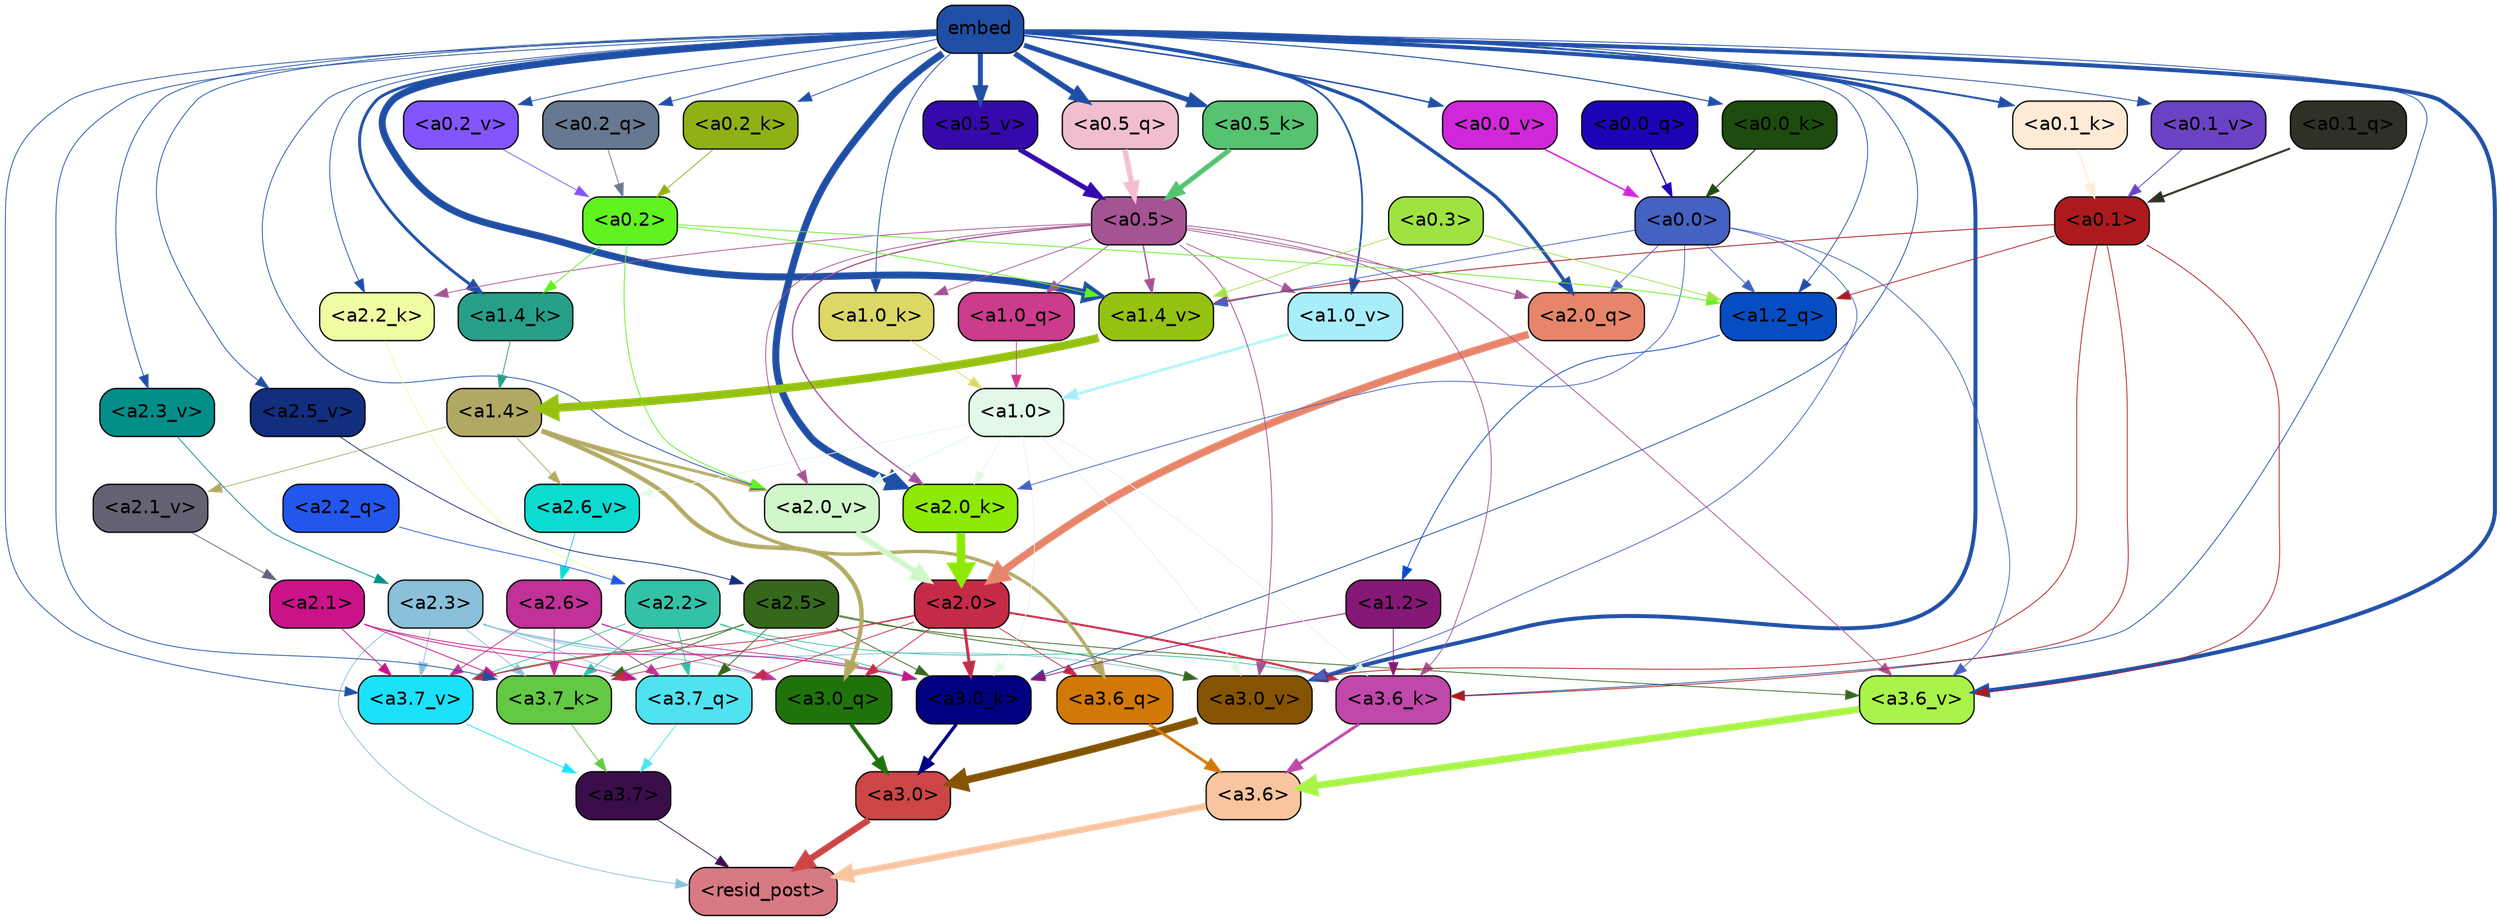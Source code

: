 strict digraph "" {
	graph [bgcolor=transparent,
		layout=dot,
		overlap=false,
		splines=true
	];
	"<a3.7>"	[color=black,
		fillcolor="#3a0e4b",
		fontname=Helvetica,
		shape=box,
		style="filled, rounded"];
	"<resid_post>"	[color=black,
		fillcolor="#d77a83",
		fontname=Helvetica,
		shape=box,
		style="filled, rounded"];
	"<a3.7>" -> "<resid_post>"	[color="#3a0e4b",
		penwidth=0.6];
	"<a3.6>"	[color=black,
		fillcolor="#f9c5a1",
		fontname=Helvetica,
		shape=box,
		style="filled, rounded"];
	"<a3.6>" -> "<resid_post>"	[color="#f9c5a1",
		penwidth=4.753257989883423];
	"<a3.0>"	[color=black,
		fillcolor="#cc4647",
		fontname=Helvetica,
		shape=box,
		style="filled, rounded"];
	"<a3.0>" -> "<resid_post>"	[color="#cc4647",
		penwidth=4.90053927898407];
	"<a2.3>"	[color=black,
		fillcolor="#8ac0d9",
		fontname=Helvetica,
		shape=box,
		style="filled, rounded"];
	"<a2.3>" -> "<resid_post>"	[color="#8ac0d9",
		penwidth=0.6];
	"<a3.7_q>"	[color=black,
		fillcolor="#4fe2ef",
		fontname=Helvetica,
		shape=box,
		style="filled, rounded"];
	"<a2.3>" -> "<a3.7_q>"	[color="#8ac0d9",
		penwidth=0.6];
	"<a3.0_q>"	[color=black,
		fillcolor="#20730b",
		fontname=Helvetica,
		shape=box,
		style="filled, rounded"];
	"<a2.3>" -> "<a3.0_q>"	[color="#8ac0d9",
		penwidth=0.6];
	"<a3.7_k>"	[color=black,
		fillcolor="#63c844",
		fontname=Helvetica,
		shape=box,
		style="filled, rounded"];
	"<a2.3>" -> "<a3.7_k>"	[color="#8ac0d9",
		penwidth=0.6];
	"<a3.0_k>"	[color=black,
		fillcolor="#010081",
		fontname=Helvetica,
		shape=box,
		style="filled, rounded"];
	"<a2.3>" -> "<a3.0_k>"	[color="#8ac0d9",
		penwidth=0.6];
	"<a3.7_v>"	[color=black,
		fillcolor="#1ae2fa",
		fontname=Helvetica,
		shape=box,
		style="filled, rounded"];
	"<a2.3>" -> "<a3.7_v>"	[color="#8ac0d9",
		penwidth=0.6];
	"<a3.0_v>"	[color=black,
		fillcolor="#855402",
		fontname=Helvetica,
		shape=box,
		style="filled, rounded"];
	"<a2.3>" -> "<a3.0_v>"	[color="#8ac0d9",
		penwidth=0.6];
	"<a3.7_q>" -> "<a3.7>"	[color="#4fe2ef",
		penwidth=0.6];
	"<a3.6_q>"	[color=black,
		fillcolor="#d17807",
		fontname=Helvetica,
		shape=box,
		style="filled, rounded"];
	"<a3.6_q>" -> "<a3.6>"	[color="#d17807",
		penwidth=2.160832464694977];
	"<a3.0_q>" -> "<a3.0>"	[color="#20730b",
		penwidth=2.870753765106201];
	"<a3.7_k>" -> "<a3.7>"	[color="#63c844",
		penwidth=0.6];
	"<a3.6_k>"	[color=black,
		fillcolor="#c048aa",
		fontname=Helvetica,
		shape=box,
		style="filled, rounded"];
	"<a3.6_k>" -> "<a3.6>"	[color="#c048aa",
		penwidth=2.13908451795578];
	"<a3.0_k>" -> "<a3.0>"	[color="#010081",
		penwidth=2.520303964614868];
	"<a3.7_v>" -> "<a3.7>"	[color="#1ae2fa",
		penwidth=0.6];
	"<a3.6_v>"	[color=black,
		fillcolor="#a9f34a",
		fontname=Helvetica,
		shape=box,
		style="filled, rounded"];
	"<a3.6_v>" -> "<a3.6>"	[color="#a9f34a",
		penwidth=5.297133803367615];
	"<a3.0_v>" -> "<a3.0>"	[color="#855402",
		penwidth=5.680712580680847];
	"<a2.6>"	[color=black,
		fillcolor="#c13197",
		fontname=Helvetica,
		shape=box,
		style="filled, rounded"];
	"<a2.6>" -> "<a3.7_q>"	[color="#c13197",
		penwidth=0.6];
	"<a2.6>" -> "<a3.0_q>"	[color="#c13197",
		penwidth=0.6];
	"<a2.6>" -> "<a3.7_k>"	[color="#c13197",
		penwidth=0.6];
	"<a2.6>" -> "<a3.0_k>"	[color="#c13197",
		penwidth=0.6];
	"<a2.6>" -> "<a3.7_v>"	[color="#c13197",
		penwidth=0.6];
	"<a2.5>"	[color=black,
		fillcolor="#36681c",
		fontname=Helvetica,
		shape=box,
		style="filled, rounded"];
	"<a2.5>" -> "<a3.7_q>"	[color="#36681c",
		penwidth=0.6];
	"<a2.5>" -> "<a3.7_k>"	[color="#36681c",
		penwidth=0.6];
	"<a2.5>" -> "<a3.0_k>"	[color="#36681c",
		penwidth=0.6];
	"<a2.5>" -> "<a3.7_v>"	[color="#36681c",
		penwidth=0.6];
	"<a2.5>" -> "<a3.6_v>"	[color="#36681c",
		penwidth=0.6];
	"<a2.5>" -> "<a3.0_v>"	[color="#36681c",
		penwidth=0.6];
	"<a2.2>"	[color=black,
		fillcolor="#33c2a7",
		fontname=Helvetica,
		shape=box,
		style="filled, rounded"];
	"<a2.2>" -> "<a3.7_q>"	[color="#33c2a7",
		penwidth=0.6];
	"<a2.2>" -> "<a3.7_k>"	[color="#33c2a7",
		penwidth=0.6];
	"<a2.2>" -> "<a3.6_k>"	[color="#33c2a7",
		penwidth=0.6];
	"<a2.2>" -> "<a3.0_k>"	[color="#33c2a7",
		penwidth=0.6];
	"<a2.2>" -> "<a3.7_v>"	[color="#33c2a7",
		penwidth=0.6];
	"<a2.1>"	[color=black,
		fillcolor="#ca1289",
		fontname=Helvetica,
		shape=box,
		style="filled, rounded"];
	"<a2.1>" -> "<a3.7_q>"	[color="#ca1289",
		penwidth=0.6];
	"<a2.1>" -> "<a3.7_k>"	[color="#ca1289",
		penwidth=0.6];
	"<a2.1>" -> "<a3.0_k>"	[color="#ca1289",
		penwidth=0.6];
	"<a2.1>" -> "<a3.7_v>"	[color="#ca1289",
		penwidth=0.6];
	"<a2.0>"	[color=black,
		fillcolor="#c52b47",
		fontname=Helvetica,
		shape=box,
		style="filled, rounded"];
	"<a2.0>" -> "<a3.7_q>"	[color="#c52b47",
		penwidth=0.6];
	"<a2.0>" -> "<a3.6_q>"	[color="#c52b47",
		penwidth=0.6];
	"<a2.0>" -> "<a3.0_q>"	[color="#c52b47",
		penwidth=0.6];
	"<a2.0>" -> "<a3.7_k>"	[color="#c52b47",
		penwidth=0.6];
	"<a2.0>" -> "<a3.6_k>"	[color="#c52b47",
		penwidth=1.5348684191703796];
	"<a2.0>" -> "<a3.0_k>"	[color="#c52b47",
		penwidth=2.172017753124237];
	"<a2.0>" -> "<a3.7_v>"	[color="#c52b47",
		penwidth=0.6];
	"<a1.4>"	[color=black,
		fillcolor="#b1a963",
		fontname=Helvetica,
		shape=box,
		style="filled, rounded"];
	"<a1.4>" -> "<a3.6_q>"	[color="#b1a963",
		penwidth=2.532623291015625];
	"<a1.4>" -> "<a3.0_q>"	[color="#b1a963",
		penwidth=3.2595192790031433];
	"<a2.6_v>"	[color=black,
		fillcolor="#0bdbd0",
		fontname=Helvetica,
		shape=box,
		style="filled, rounded"];
	"<a1.4>" -> "<a2.6_v>"	[color="#b1a963",
		penwidth=0.6];
	"<a2.1_v>"	[color=black,
		fillcolor="#666273",
		fontname=Helvetica,
		shape=box,
		style="filled, rounded"];
	"<a1.4>" -> "<a2.1_v>"	[color="#b1a963",
		penwidth=0.6];
	"<a2.0_v>"	[color=black,
		fillcolor="#d0f6ca",
		fontname=Helvetica,
		shape=box,
		style="filled, rounded"];
	"<a1.4>" -> "<a2.0_v>"	[color="#b1a963",
		penwidth=2.1199009865522385];
	embed	[color=black,
		fillcolor="#1f4fa5",
		fontname=Helvetica,
		shape=box,
		style="filled, rounded"];
	embed -> "<a3.7_k>"	[color="#1f4fa5",
		penwidth=0.6];
	embed -> "<a3.6_k>"	[color="#1f4fa5",
		penwidth=0.6];
	embed -> "<a3.0_k>"	[color="#1f4fa5",
		penwidth=0.6117386221885681];
	embed -> "<a3.7_v>"	[color="#1f4fa5",
		penwidth=0.6];
	embed -> "<a3.6_v>"	[color="#1f4fa5",
		penwidth=3.0186105966567993];
	embed -> "<a3.0_v>"	[color="#1f4fa5",
		penwidth=2.969020187854767];
	"<a2.0_q>"	[color=black,
		fillcolor="#e7856a",
		fontname=Helvetica,
		shape=box,
		style="filled, rounded"];
	embed -> "<a2.0_q>"	[color="#1f4fa5",
		penwidth=2.5791755318641663];
	"<a2.2_k>"	[color=black,
		fillcolor="#effca2",
		fontname=Helvetica,
		shape=box,
		style="filled, rounded"];
	embed -> "<a2.2_k>"	[color="#1f4fa5",
		penwidth=0.6];
	"<a2.0_k>"	[color=black,
		fillcolor="#8cea06",
		fontname=Helvetica,
		shape=box,
		style="filled, rounded"];
	embed -> "<a2.0_k>"	[color="#1f4fa5",
		penwidth=5.307481050491333];
	"<a2.5_v>"	[color=black,
		fillcolor="#112e7f",
		fontname=Helvetica,
		shape=box,
		style="filled, rounded"];
	embed -> "<a2.5_v>"	[color="#1f4fa5",
		penwidth=0.6];
	"<a2.3_v>"	[color=black,
		fillcolor="#048e8a",
		fontname=Helvetica,
		shape=box,
		style="filled, rounded"];
	embed -> "<a2.3_v>"	[color="#1f4fa5",
		penwidth=0.6];
	embed -> "<a2.0_v>"	[color="#1f4fa5",
		penwidth=0.6];
	"<a1.2_q>"	[color=black,
		fillcolor="#064dc4",
		fontname=Helvetica,
		shape=box,
		style="filled, rounded"];
	embed -> "<a1.2_q>"	[color="#1f4fa5",
		penwidth=0.6];
	"<a1.4_k>"	[color=black,
		fillcolor="#269f89",
		fontname=Helvetica,
		shape=box,
		style="filled, rounded"];
	embed -> "<a1.4_k>"	[color="#1f4fa5",
		penwidth=2.1839776039123535];
	"<a1.0_k>"	[color=black,
		fillcolor="#dcd865",
		fontname=Helvetica,
		shape=box,
		style="filled, rounded"];
	embed -> "<a1.0_k>"	[color="#1f4fa5",
		penwidth=0.6];
	"<a1.4_v>"	[color=black,
		fillcolor="#95c210",
		fontname=Helvetica,
		shape=box,
		style="filled, rounded"];
	embed -> "<a1.4_v>"	[color="#1f4fa5",
		penwidth=5.2540810108184814];
	"<a1.0_v>"	[color=black,
		fillcolor="#a8eefa",
		fontname=Helvetica,
		shape=box,
		style="filled, rounded"];
	embed -> "<a1.0_v>"	[color="#1f4fa5",
		penwidth=1.3048751950263977];
	"<a0.5_q>"	[color=black,
		fillcolor="#f1bed1",
		fontname=Helvetica,
		shape=box,
		style="filled, rounded"];
	embed -> "<a0.5_q>"	[color="#1f4fa5",
		penwidth=4.10348916053772];
	"<a0.2_q>"	[color=black,
		fillcolor="#667990",
		fontname=Helvetica,
		shape=box,
		style="filled, rounded"];
	embed -> "<a0.2_q>"	[color="#1f4fa5",
		penwidth=0.60056471824646];
	"<a0.5_k>"	[color=black,
		fillcolor="#56c370",
		fontname=Helvetica,
		shape=box,
		style="filled, rounded"];
	embed -> "<a0.5_k>"	[color="#1f4fa5",
		penwidth=3.7413554191589355];
	"<a0.2_k>"	[color=black,
		fillcolor="#8fb115",
		fontname=Helvetica,
		shape=box,
		style="filled, rounded"];
	embed -> "<a0.2_k>"	[color="#1f4fa5",
		penwidth=0.6];
	"<a0.1_k>"	[color=black,
		fillcolor="#feead5",
		fontname=Helvetica,
		shape=box,
		style="filled, rounded"];
	embed -> "<a0.1_k>"	[color="#1f4fa5",
		penwidth=1.4689924716949463];
	"<a0.0_k>"	[color=black,
		fillcolor="#1d4c0e",
		fontname=Helvetica,
		shape=box,
		style="filled, rounded"];
	embed -> "<a0.0_k>"	[color="#1f4fa5",
		penwidth=0.7751901149749756];
	"<a0.5_v>"	[color=black,
		fillcolor="#3609ad",
		fontname=Helvetica,
		shape=box,
		style="filled, rounded"];
	embed -> "<a0.5_v>"	[color="#1f4fa5",
		penwidth=3.7020363211631775];
	"<a0.2_v>"	[color=black,
		fillcolor="#8255fd",
		fontname=Helvetica,
		shape=box,
		style="filled, rounded"];
	embed -> "<a0.2_v>"	[color="#1f4fa5",
		penwidth=0.6];
	"<a0.1_v>"	[color=black,
		fillcolor="#6b42c4",
		fontname=Helvetica,
		shape=box,
		style="filled, rounded"];
	embed -> "<a0.1_v>"	[color="#1f4fa5",
		penwidth=0.6266210079193115];
	"<a0.0_v>"	[color=black,
		fillcolor="#d127da",
		fontname=Helvetica,
		shape=box,
		style="filled, rounded"];
	embed -> "<a0.0_v>"	[color="#1f4fa5",
		penwidth=1.1311111450195312];
	"<a1.2>"	[color=black,
		fillcolor="#851876",
		fontname=Helvetica,
		shape=box,
		style="filled, rounded"];
	"<a1.2>" -> "<a3.6_k>"	[color="#851876",
		penwidth=0.6];
	"<a1.2>" -> "<a3.0_k>"	[color="#851876",
		penwidth=0.6];
	"<a1.0>"	[color=black,
		fillcolor="#e2f8e8",
		fontname=Helvetica,
		shape=box,
		style="filled, rounded"];
	"<a1.0>" -> "<a3.6_k>"	[color="#e2f8e8",
		penwidth=0.6];
	"<a1.0>" -> "<a3.0_k>"	[color="#e2f8e8",
		penwidth=0.6];
	"<a1.0>" -> "<a3.0_v>"	[color="#e2f8e8",
		penwidth=0.6];
	"<a1.0>" -> "<a2.0_k>"	[color="#e2f8e8",
		penwidth=0.6];
	"<a1.0>" -> "<a2.6_v>"	[color="#e2f8e8",
		penwidth=0.6];
	"<a1.0>" -> "<a2.0_v>"	[color="#e2f8e8",
		penwidth=1.237271785736084];
	"<a0.5>"	[color=black,
		fillcolor="#a45393",
		fontname=Helvetica,
		shape=box,
		style="filled, rounded"];
	"<a0.5>" -> "<a3.6_k>"	[color="#a45393",
		penwidth=0.6];
	"<a0.5>" -> "<a3.6_v>"	[color="#a45393",
		penwidth=0.6];
	"<a0.5>" -> "<a3.0_v>"	[color="#a45393",
		penwidth=0.6409564018249512];
	"<a0.5>" -> "<a2.0_q>"	[color="#a45393",
		penwidth=0.6];
	"<a0.5>" -> "<a2.2_k>"	[color="#a45393",
		penwidth=0.6];
	"<a0.5>" -> "<a2.0_k>"	[color="#a45393",
		penwidth=0.9355769157409668];
	"<a0.5>" -> "<a2.0_v>"	[color="#a45393",
		penwidth=0.6];
	"<a1.0_q>"	[color=black,
		fillcolor="#cd3b8b",
		fontname=Helvetica,
		shape=box,
		style="filled, rounded"];
	"<a0.5>" -> "<a1.0_q>"	[color="#a45393",
		penwidth=0.6];
	"<a0.5>" -> "<a1.0_k>"	[color="#a45393",
		penwidth=0.6];
	"<a0.5>" -> "<a1.4_v>"	[color="#a45393",
		penwidth=1.016412615776062];
	"<a0.5>" -> "<a1.0_v>"	[color="#a45393",
		penwidth=0.6];
	"<a0.1>"	[color=black,
		fillcolor="#ad1a1d",
		fontname=Helvetica,
		shape=box,
		style="filled, rounded"];
	"<a0.1>" -> "<a3.6_k>"	[color="#ad1a1d",
		penwidth=0.6];
	"<a0.1>" -> "<a3.6_v>"	[color="#ad1a1d",
		penwidth=0.6];
	"<a0.1>" -> "<a3.0_v>"	[color="#ad1a1d",
		penwidth=0.6];
	"<a0.1>" -> "<a1.2_q>"	[color="#ad1a1d",
		penwidth=0.6];
	"<a0.1>" -> "<a1.4_v>"	[color="#ad1a1d",
		penwidth=0.6440334320068359];
	"<a0.0>"	[color=black,
		fillcolor="#4462c2",
		fontname=Helvetica,
		shape=box,
		style="filled, rounded"];
	"<a0.0>" -> "<a3.6_v>"	[color="#4462c2",
		penwidth=0.6];
	"<a0.0>" -> "<a3.0_v>"	[color="#4462c2",
		penwidth=0.6];
	"<a0.0>" -> "<a2.0_q>"	[color="#4462c2",
		penwidth=0.6];
	"<a0.0>" -> "<a2.0_k>"	[color="#4462c2",
		penwidth=0.6];
	"<a0.0>" -> "<a1.2_q>"	[color="#4462c2",
		penwidth=0.6];
	"<a0.0>" -> "<a1.4_v>"	[color="#4462c2",
		penwidth=0.6];
	"<a2.2_q>"	[color=black,
		fillcolor="#2257ee",
		fontname=Helvetica,
		shape=box,
		style="filled, rounded"];
	"<a2.2_q>" -> "<a2.2>"	[color="#2257ee",
		penwidth=0.6];
	"<a2.0_q>" -> "<a2.0>"	[color="#e7856a",
		penwidth=5.682948350906372];
	"<a2.2_k>" -> "<a2.2>"	[color="#effca2",
		penwidth=0.6];
	"<a2.0_k>" -> "<a2.0>"	[color="#8cea06",
		penwidth=6.450693130493164];
	"<a2.6_v>" -> "<a2.6>"	[color="#0bdbd0",
		penwidth=0.6];
	"<a2.5_v>" -> "<a2.5>"	[color="#112e7f",
		penwidth=0.6];
	"<a2.3_v>" -> "<a2.3>"	[color="#048e8a",
		penwidth=0.6];
	"<a2.1_v>" -> "<a2.1>"	[color="#666273",
		penwidth=0.6];
	"<a2.0_v>" -> "<a2.0>"	[color="#d0f6ca",
		penwidth=4.592647075653076];
	"<a0.2>"	[color=black,
		fillcolor="#60f320",
		fontname=Helvetica,
		shape=box,
		style="filled, rounded"];
	"<a0.2>" -> "<a2.0_v>"	[color="#60f320",
		penwidth=0.6];
	"<a0.2>" -> "<a1.2_q>"	[color="#60f320",
		penwidth=0.6];
	"<a0.2>" -> "<a1.4_k>"	[color="#60f320",
		penwidth=0.6];
	"<a0.2>" -> "<a1.4_v>"	[color="#60f320",
		penwidth=0.6];
	"<a1.2_q>" -> "<a1.2>"	[color="#064dc4",
		penwidth=0.6323684453964233];
	"<a1.0_q>" -> "<a1.0>"	[color="#cd3b8b",
		penwidth=0.6];
	"<a1.4_k>" -> "<a1.4>"	[color="#269f89",
		penwidth=0.6];
	"<a1.0_k>" -> "<a1.0>"	[color="#dcd865",
		penwidth=0.6];
	"<a1.4_v>" -> "<a1.4>"	[color="#95c210",
		penwidth=6.149721145629883];
	"<a1.0_v>" -> "<a1.0>"	[color="#a8eefa",
		penwidth=1.874430701136589];
	"<a0.3>"	[color=black,
		fillcolor="#9fe343",
		fontname=Helvetica,
		shape=box,
		style="filled, rounded"];
	"<a0.3>" -> "<a1.2_q>"	[color="#9fe343",
		penwidth=0.6];
	"<a0.3>" -> "<a1.4_v>"	[color="#9fe343",
		penwidth=0.6];
	"<a0.5_q>" -> "<a0.5>"	[color="#f1bed1",
		penwidth=4.096640631556511];
	"<a0.2_q>" -> "<a0.2>"	[color="#667990",
		penwidth=0.6005611419677734];
	"<a0.1_q>"	[color=black,
		fillcolor="#313026",
		fontname=Helvetica,
		shape=box,
		style="filled, rounded"];
	"<a0.1_q>" -> "<a0.1>"	[color="#313026",
		penwidth=1.5538761615753174];
	"<a0.0_q>"	[color=black,
		fillcolor="#1d03b6",
		fontname=Helvetica,
		shape=box,
		style="filled, rounded"];
	"<a0.0_q>" -> "<a0.0>"	[color="#1d03b6",
		penwidth=0.8876461982727051];
	"<a0.5_k>" -> "<a0.5>"	[color="#56c370",
		penwidth=3.7383413314819336];
	"<a0.2_k>" -> "<a0.2>"	[color="#8fb115",
		penwidth=0.6];
	"<a0.1_k>" -> "<a0.1>"	[color="#feead5",
		penwidth=1.4667291641235352];
	"<a0.0_k>" -> "<a0.0>"	[color="#1d4c0e",
		penwidth=0.7793014049530029];
	"<a0.5_v>" -> "<a0.5>"	[color="#3609ad",
		penwidth=3.717004656791687];
	"<a0.2_v>" -> "<a0.2>"	[color="#8255fd",
		penwidth=0.6];
	"<a0.1_v>" -> "<a0.1>"	[color="#6b42c4",
		penwidth=0.6493067741394043];
	"<a0.0_v>" -> "<a0.0>"	[color="#d127da",
		penwidth=1.1432268619537354];
}
